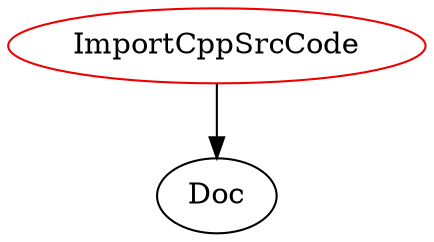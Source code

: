 digraph importcppsrccode{
ImportCppSrcCode -> Doc;
ImportCppSrcCode	[shape=oval, color=red2, label="ImportCppSrcCode"];
}
